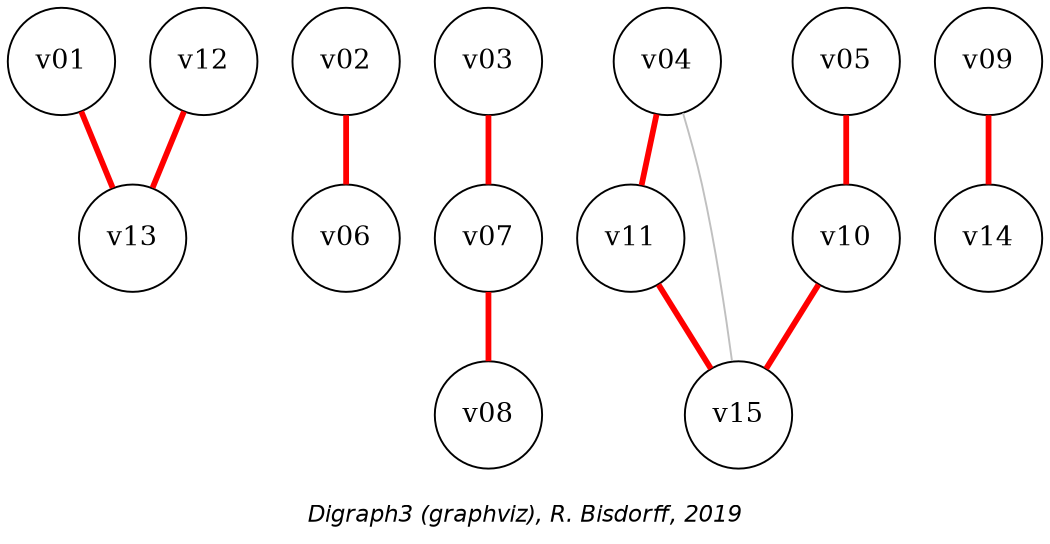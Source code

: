 strict graph G {
graph [ fontname = "Helvetica-Oblique",
 fontsize = 12,
 label = "\nDigraph3 (graphviz), R. Bisdorff, 2019", size="7,7"];
n1 [shape = "circle", label = "v01"];
n2 [shape = "circle", label = "v02"];
n3 [shape = "circle", label = "v03"];
n4 [shape = "circle", label = "v04"];
n5 [shape = "circle", label = "v05"];
n6 [shape = "circle", label = "v06"];
n7 [shape = "circle", label = "v07"];
n8 [shape = "circle", label = "v08"];
n9 [shape = "circle", label = "v09"];
n10 [shape = "circle", label = "v10"];
n11 [shape = "circle", label = "v11"];
n12 [shape = "circle", label = "v12"];
n13 [shape = "circle", label = "v13"];
n14 [shape = "circle", label = "v14"];
n15 [shape = "circle", label = "v15"];
n1-- n13 [dir=both,style="setlinewidth(3)",color=red, arrowhead=none, arrowtail=none] ;
n2-- n6 [dir=both,style="setlinewidth(3)",color=red, arrowhead=none, arrowtail=none] ;
n3-- n7 [dir=both,style="setlinewidth(3)",color=red, arrowhead=none, arrowtail=none] ;
n4-- n11 [dir=both,style="setlinewidth(3)",color=red, arrowhead=none, arrowtail=none] ;
n4-- n15 [dir=both, color=grey, arrowhead=none, arrowtail=none] ;
n5-- n10 [dir=both,style="setlinewidth(3)",color=red, arrowhead=none, arrowtail=none] ;
n7-- n8 [dir=both,style="setlinewidth(3)",color=red, arrowhead=none, arrowtail=none] ;
n9-- n14 [dir=both,style="setlinewidth(3)",color=red, arrowhead=none, arrowtail=none] ;
n10-- n15 [dir=both,style="setlinewidth(3)",color=red, arrowhead=none, arrowtail=none] ;
n11-- n15 [dir=both,style="setlinewidth(3)",color=red, arrowhead=none, arrowtail=none] ;
n12-- n13 [dir=both,style="setlinewidth(3)",color=red, arrowhead=none, arrowtail=none] ;
}
